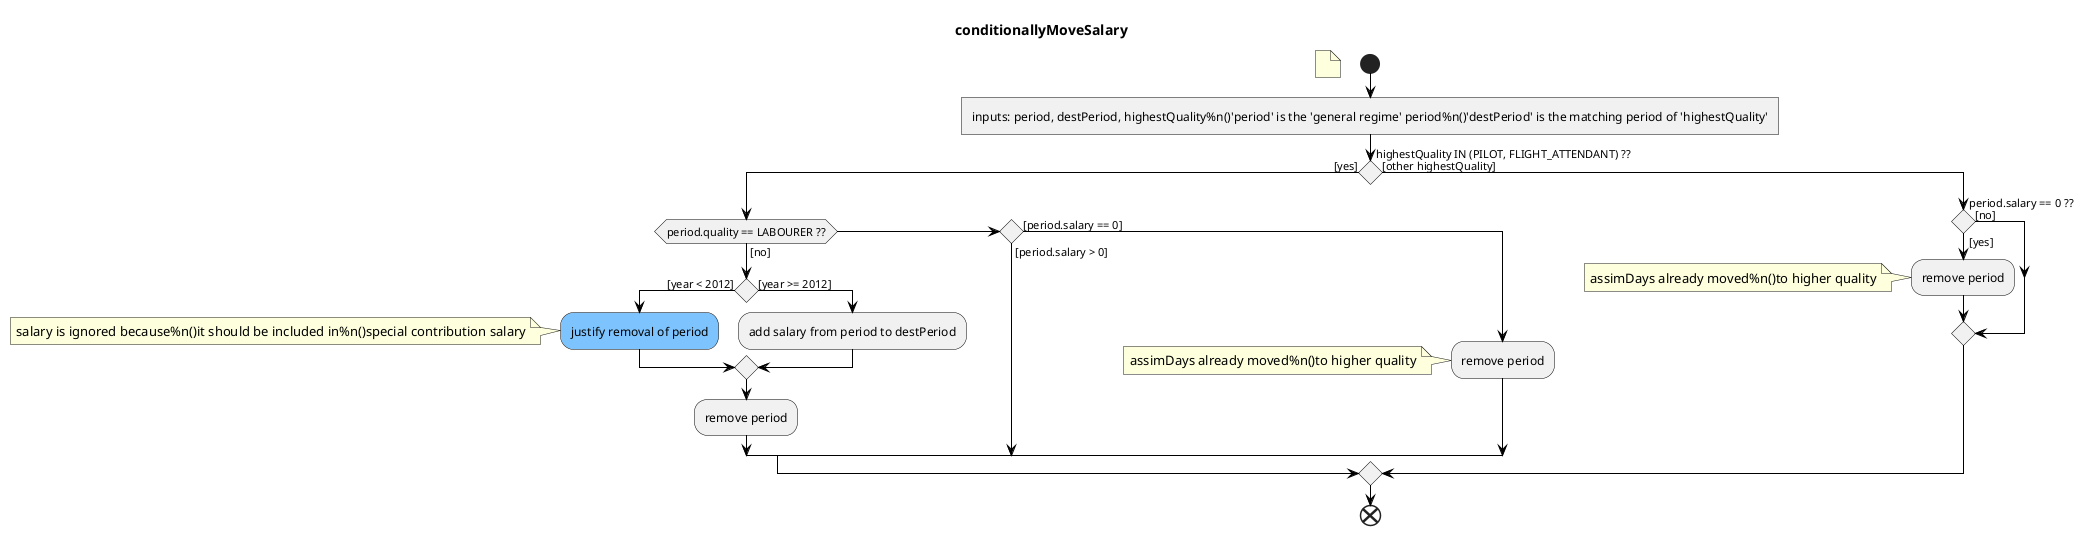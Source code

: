{
  "sha1": "6bqkivjcuoqb0hfy9omdj2gop49vfvj",
  "insertion": {
    "when": "2024-05-30T20:48:20.926Z",
    "user": "plantuml@gmail.com"
  }
}
@startuml
skinparam activity {
/'BackgroundColor Yellow'/
BorderColor black
ArrowColor black
}
skinparam shadowing false
skinparam conditionStyle diamond
title conditionallyMoveSalary
start
floating note: 
:inputs: period, destPeriod, highestQuality%n()'period' is the 'general regime' period%n()'destPeriod' is the matching period of 'highestQuality']
if (highestQuality IN (PILOT, FLIGHT_ATTENDANT) ??) then ([yes])
	if (period.quality == LABOURER ??) then ([no])
		if () then ([year < 2012])
			#7DC4FF:justify removal of period;
			note: salary is ignored because%n()it should be included in%n()special contribution salary
		else ([year >= 2012])
			:add salary from period to destPeriod;
		endif
		:remove period;
	elseif () then ([period.salary > 0])
	else ([period.salary == 0])
		:remove period;
		note: assimDays already moved%n()to higher quality
	endif
else ([other highestQuality])
	if (period.salary == 0 ??) then ([yes])
		:remove period;
		note: assimDays already moved%n()to higher quality
	else ([no])
	endif
endif
end
@enduml*/
